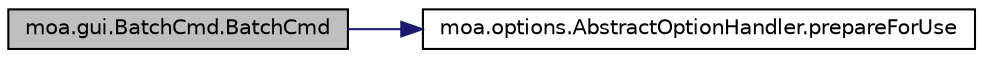 digraph G
{
  edge [fontname="Helvetica",fontsize="10",labelfontname="Helvetica",labelfontsize="10"];
  node [fontname="Helvetica",fontsize="10",shape=record];
  rankdir=LR;
  Node1 [label="moa.gui.BatchCmd.BatchCmd",height=0.2,width=0.4,color="black", fillcolor="grey75", style="filled" fontcolor="black"];
  Node1 -> Node2 [color="midnightblue",fontsize="10",style="solid",fontname="Helvetica"];
  Node2 [label="moa.options.AbstractOptionHandler.prepareForUse",height=0.2,width=0.4,color="black", fillcolor="white", style="filled",URL="$classmoa_1_1options_1_1AbstractOptionHandler.html#a556e65120bc5da07b677d92edd7ff450",tooltip="This method prepares this object for use."];
}
